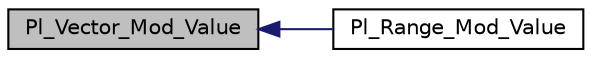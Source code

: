 digraph "Pl_Vector_Mod_Value"
{
  edge [fontname="Helvetica",fontsize="10",labelfontname="Helvetica",labelfontsize="10"];
  node [fontname="Helvetica",fontsize="10",shape=record];
  rankdir="LR";
  Node1 [label="Pl_Vector_Mod_Value",height=0.2,width=0.4,color="black", fillcolor="grey75", style="filled", fontcolor="black"];
  Node1 -> Node2 [dir="back",color="midnightblue",fontsize="10",style="solid",fontname="Helvetica"];
  Node2 [label="Pl_Range_Mod_Value",height=0.2,width=0.4,color="black", fillcolor="white", style="filled",URL="$fd__range_8h.html#abb12acff202d285e3c73960b8d7a01db"];
}
